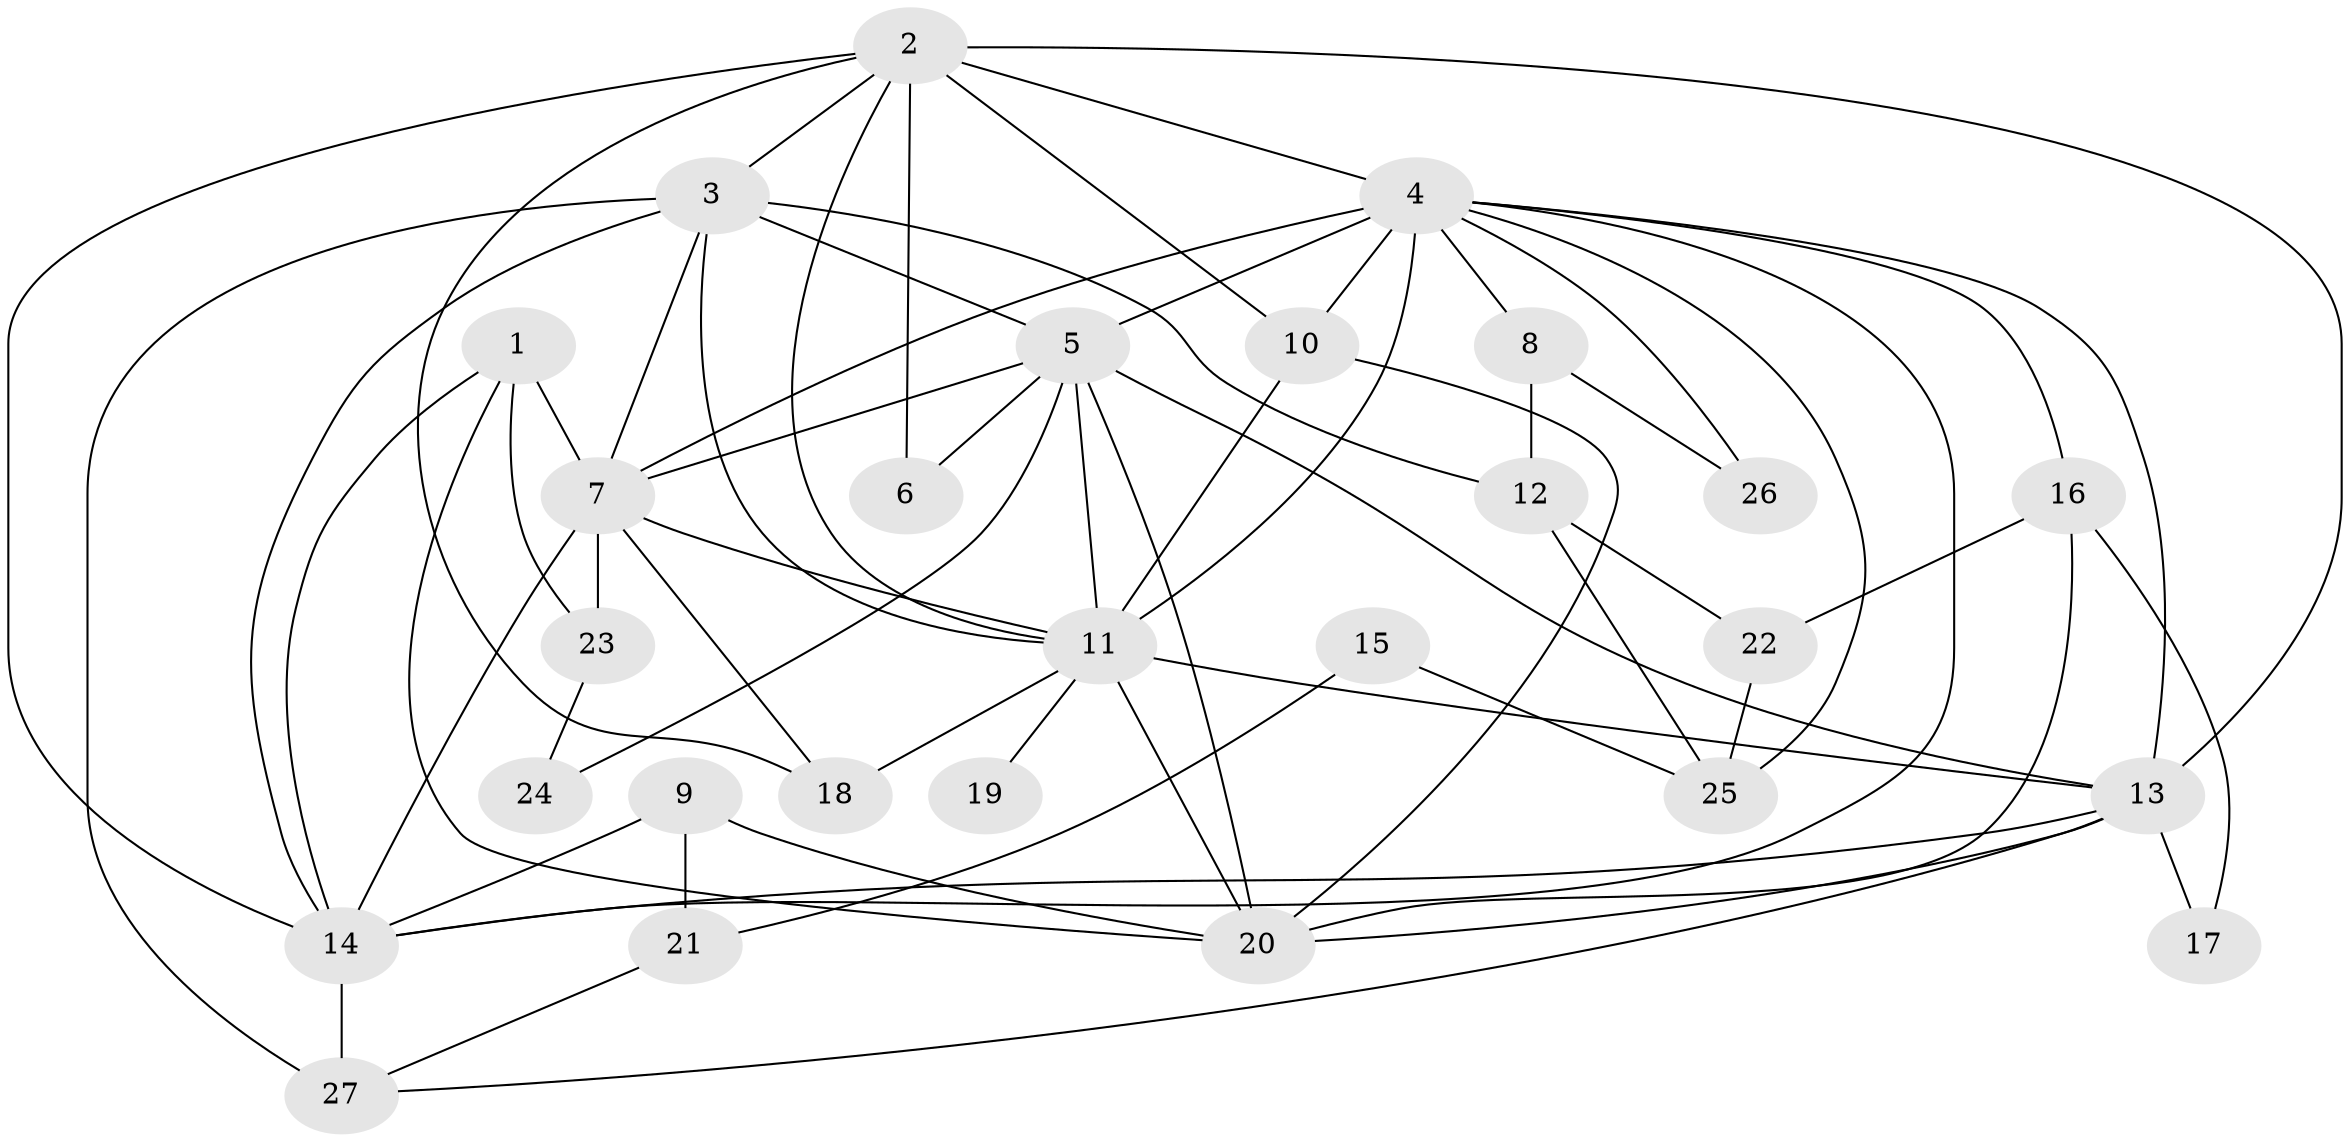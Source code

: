// original degree distribution, {4: 0.25925925925925924, 7: 0.07407407407407407, 5: 0.2222222222222222, 3: 0.2222222222222222, 6: 0.05555555555555555, 2: 0.16666666666666666}
// Generated by graph-tools (version 1.1) at 2025/36/03/09/25 02:36:11]
// undirected, 27 vertices, 64 edges
graph export_dot {
graph [start="1"]
  node [color=gray90,style=filled];
  1;
  2;
  3;
  4;
  5;
  6;
  7;
  8;
  9;
  10;
  11;
  12;
  13;
  14;
  15;
  16;
  17;
  18;
  19;
  20;
  21;
  22;
  23;
  24;
  25;
  26;
  27;
  1 -- 7 [weight=1.0];
  1 -- 14 [weight=1.0];
  1 -- 20 [weight=1.0];
  1 -- 23 [weight=1.0];
  2 -- 3 [weight=1.0];
  2 -- 4 [weight=2.0];
  2 -- 6 [weight=1.0];
  2 -- 10 [weight=1.0];
  2 -- 11 [weight=1.0];
  2 -- 13 [weight=1.0];
  2 -- 14 [weight=1.0];
  2 -- 18 [weight=2.0];
  3 -- 5 [weight=1.0];
  3 -- 7 [weight=1.0];
  3 -- 11 [weight=3.0];
  3 -- 12 [weight=2.0];
  3 -- 14 [weight=1.0];
  3 -- 27 [weight=2.0];
  4 -- 5 [weight=1.0];
  4 -- 7 [weight=1.0];
  4 -- 8 [weight=1.0];
  4 -- 10 [weight=1.0];
  4 -- 11 [weight=3.0];
  4 -- 13 [weight=2.0];
  4 -- 14 [weight=1.0];
  4 -- 16 [weight=1.0];
  4 -- 25 [weight=1.0];
  4 -- 26 [weight=1.0];
  5 -- 6 [weight=1.0];
  5 -- 7 [weight=1.0];
  5 -- 11 [weight=2.0];
  5 -- 13 [weight=1.0];
  5 -- 20 [weight=1.0];
  5 -- 24 [weight=1.0];
  7 -- 11 [weight=2.0];
  7 -- 14 [weight=1.0];
  7 -- 18 [weight=1.0];
  7 -- 23 [weight=1.0];
  8 -- 12 [weight=1.0];
  8 -- 26 [weight=1.0];
  9 -- 14 [weight=1.0];
  9 -- 20 [weight=1.0];
  9 -- 21 [weight=1.0];
  10 -- 11 [weight=1.0];
  10 -- 20 [weight=1.0];
  11 -- 13 [weight=1.0];
  11 -- 18 [weight=1.0];
  11 -- 19 [weight=2.0];
  11 -- 20 [weight=1.0];
  12 -- 22 [weight=1.0];
  12 -- 25 [weight=1.0];
  13 -- 14 [weight=1.0];
  13 -- 17 [weight=1.0];
  13 -- 20 [weight=1.0];
  13 -- 27 [weight=1.0];
  14 -- 27 [weight=1.0];
  15 -- 21 [weight=1.0];
  15 -- 25 [weight=1.0];
  16 -- 17 [weight=1.0];
  16 -- 20 [weight=1.0];
  16 -- 22 [weight=1.0];
  21 -- 27 [weight=1.0];
  22 -- 25 [weight=1.0];
  23 -- 24 [weight=1.0];
}
